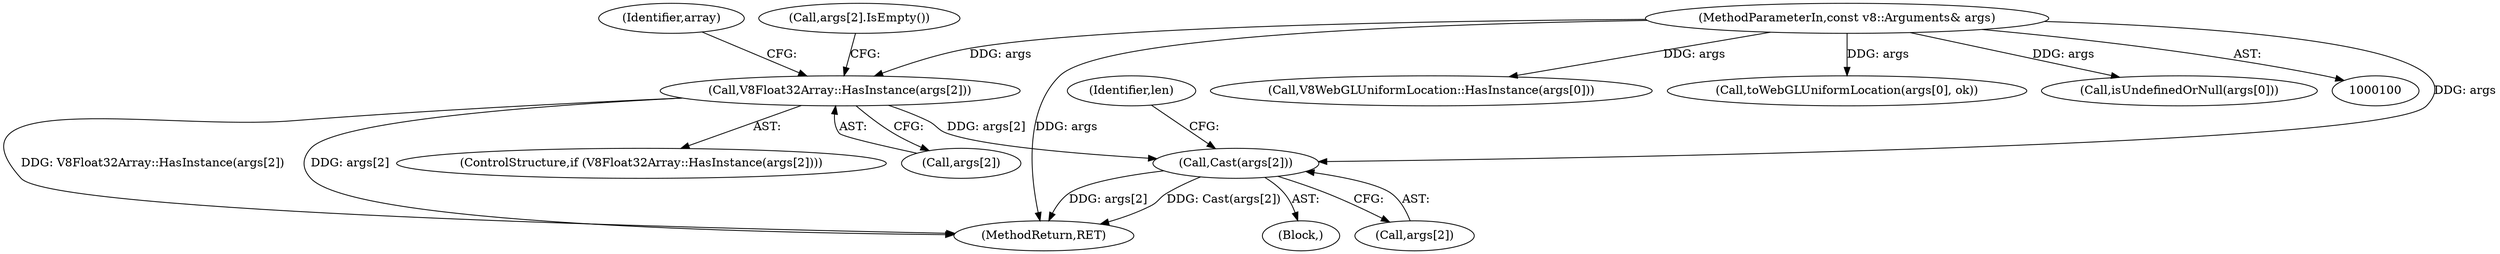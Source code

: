 digraph "0_Chrome_e9372a1bfd3588a80fcf49aa07321f0971dd6091_63@array" {
"1000153" [label="(Call,V8Float32Array::HasInstance(args[2]))"];
"1000101" [label="(MethodParameterIn,const v8::Arguments& args)"];
"1000214" [label="(Call,Cast(args[2]))"];
"1000214" [label="(Call,Cast(args[2]))"];
"1000152" [label="(ControlStructure,if (V8Float32Array::HasInstance(args[2])))"];
"1000128" [label="(Call,V8WebGLUniformLocation::HasInstance(args[0]))"];
"1000154" [label="(Call,args[2])"];
"1000160" [label="(Identifier,array)"];
"1000143" [label="(Call,toWebGLUniformLocation(args[0], ok))"];
"1000103" [label="(Block,)"];
"1000220" [label="(Identifier,len)"];
"1000207" [label="(Call,args[2].IsEmpty())"];
"1000215" [label="(Call,args[2])"];
"1000101" [label="(MethodParameterIn,const v8::Arguments& args)"];
"1000153" [label="(Call,V8Float32Array::HasInstance(args[2]))"];
"1000123" [label="(Call,isUndefinedOrNull(args[0]))"];
"1000280" [label="(MethodReturn,RET)"];
"1000153" -> "1000152"  [label="AST: "];
"1000153" -> "1000154"  [label="CFG: "];
"1000154" -> "1000153"  [label="AST: "];
"1000160" -> "1000153"  [label="CFG: "];
"1000207" -> "1000153"  [label="CFG: "];
"1000153" -> "1000280"  [label="DDG: V8Float32Array::HasInstance(args[2])"];
"1000153" -> "1000280"  [label="DDG: args[2]"];
"1000101" -> "1000153"  [label="DDG: args"];
"1000153" -> "1000214"  [label="DDG: args[2]"];
"1000101" -> "1000100"  [label="AST: "];
"1000101" -> "1000280"  [label="DDG: args"];
"1000101" -> "1000123"  [label="DDG: args"];
"1000101" -> "1000128"  [label="DDG: args"];
"1000101" -> "1000143"  [label="DDG: args"];
"1000101" -> "1000214"  [label="DDG: args"];
"1000214" -> "1000103"  [label="AST: "];
"1000214" -> "1000215"  [label="CFG: "];
"1000215" -> "1000214"  [label="AST: "];
"1000220" -> "1000214"  [label="CFG: "];
"1000214" -> "1000280"  [label="DDG: Cast(args[2])"];
"1000214" -> "1000280"  [label="DDG: args[2]"];
}
